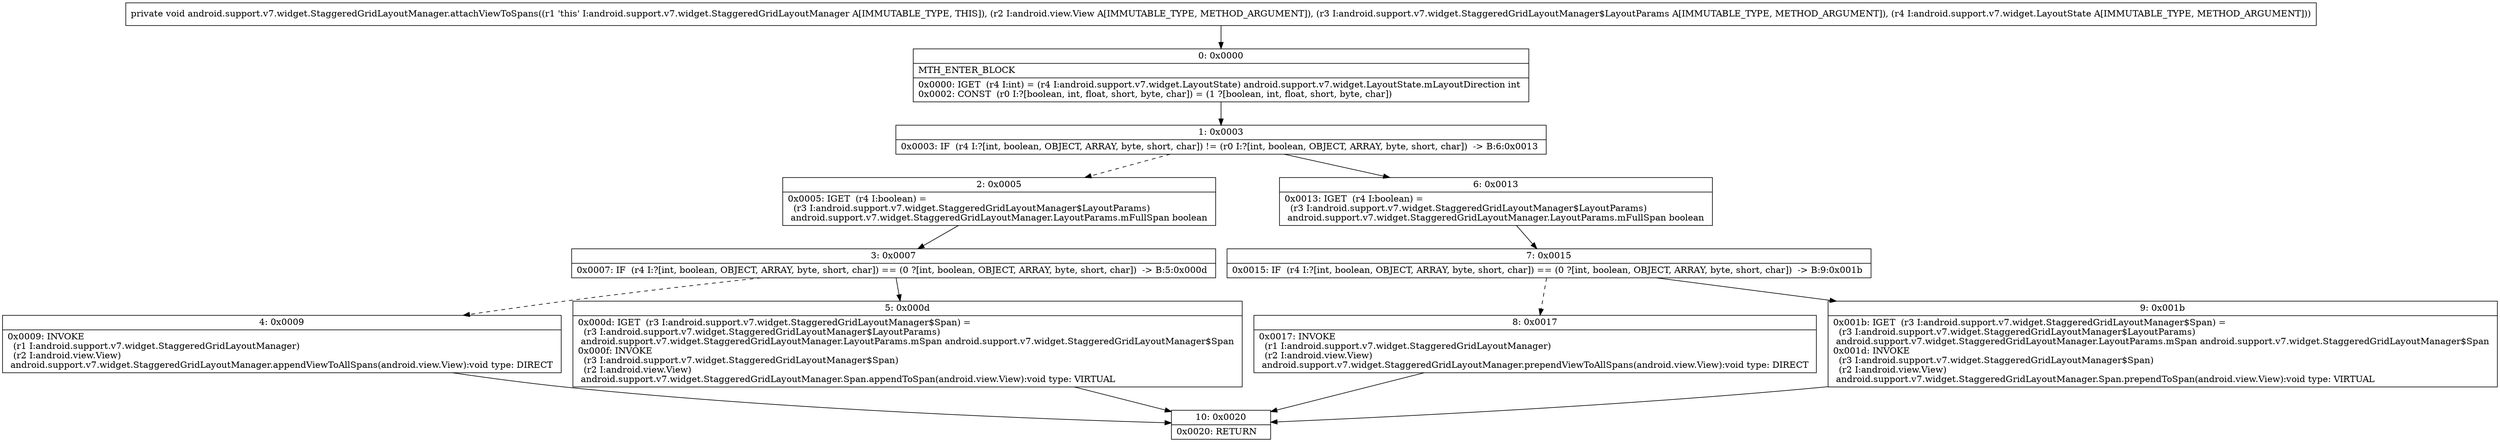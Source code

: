 digraph "CFG forandroid.support.v7.widget.StaggeredGridLayoutManager.attachViewToSpans(Landroid\/view\/View;Landroid\/support\/v7\/widget\/StaggeredGridLayoutManager$LayoutParams;Landroid\/support\/v7\/widget\/LayoutState;)V" {
Node_0 [shape=record,label="{0\:\ 0x0000|MTH_ENTER_BLOCK\l|0x0000: IGET  (r4 I:int) = (r4 I:android.support.v7.widget.LayoutState) android.support.v7.widget.LayoutState.mLayoutDirection int \l0x0002: CONST  (r0 I:?[boolean, int, float, short, byte, char]) = (1 ?[boolean, int, float, short, byte, char]) \l}"];
Node_1 [shape=record,label="{1\:\ 0x0003|0x0003: IF  (r4 I:?[int, boolean, OBJECT, ARRAY, byte, short, char]) != (r0 I:?[int, boolean, OBJECT, ARRAY, byte, short, char])  \-\> B:6:0x0013 \l}"];
Node_2 [shape=record,label="{2\:\ 0x0005|0x0005: IGET  (r4 I:boolean) = \l  (r3 I:android.support.v7.widget.StaggeredGridLayoutManager$LayoutParams)\l android.support.v7.widget.StaggeredGridLayoutManager.LayoutParams.mFullSpan boolean \l}"];
Node_3 [shape=record,label="{3\:\ 0x0007|0x0007: IF  (r4 I:?[int, boolean, OBJECT, ARRAY, byte, short, char]) == (0 ?[int, boolean, OBJECT, ARRAY, byte, short, char])  \-\> B:5:0x000d \l}"];
Node_4 [shape=record,label="{4\:\ 0x0009|0x0009: INVOKE  \l  (r1 I:android.support.v7.widget.StaggeredGridLayoutManager)\l  (r2 I:android.view.View)\l android.support.v7.widget.StaggeredGridLayoutManager.appendViewToAllSpans(android.view.View):void type: DIRECT \l}"];
Node_5 [shape=record,label="{5\:\ 0x000d|0x000d: IGET  (r3 I:android.support.v7.widget.StaggeredGridLayoutManager$Span) = \l  (r3 I:android.support.v7.widget.StaggeredGridLayoutManager$LayoutParams)\l android.support.v7.widget.StaggeredGridLayoutManager.LayoutParams.mSpan android.support.v7.widget.StaggeredGridLayoutManager$Span \l0x000f: INVOKE  \l  (r3 I:android.support.v7.widget.StaggeredGridLayoutManager$Span)\l  (r2 I:android.view.View)\l android.support.v7.widget.StaggeredGridLayoutManager.Span.appendToSpan(android.view.View):void type: VIRTUAL \l}"];
Node_6 [shape=record,label="{6\:\ 0x0013|0x0013: IGET  (r4 I:boolean) = \l  (r3 I:android.support.v7.widget.StaggeredGridLayoutManager$LayoutParams)\l android.support.v7.widget.StaggeredGridLayoutManager.LayoutParams.mFullSpan boolean \l}"];
Node_7 [shape=record,label="{7\:\ 0x0015|0x0015: IF  (r4 I:?[int, boolean, OBJECT, ARRAY, byte, short, char]) == (0 ?[int, boolean, OBJECT, ARRAY, byte, short, char])  \-\> B:9:0x001b \l}"];
Node_8 [shape=record,label="{8\:\ 0x0017|0x0017: INVOKE  \l  (r1 I:android.support.v7.widget.StaggeredGridLayoutManager)\l  (r2 I:android.view.View)\l android.support.v7.widget.StaggeredGridLayoutManager.prependViewToAllSpans(android.view.View):void type: DIRECT \l}"];
Node_9 [shape=record,label="{9\:\ 0x001b|0x001b: IGET  (r3 I:android.support.v7.widget.StaggeredGridLayoutManager$Span) = \l  (r3 I:android.support.v7.widget.StaggeredGridLayoutManager$LayoutParams)\l android.support.v7.widget.StaggeredGridLayoutManager.LayoutParams.mSpan android.support.v7.widget.StaggeredGridLayoutManager$Span \l0x001d: INVOKE  \l  (r3 I:android.support.v7.widget.StaggeredGridLayoutManager$Span)\l  (r2 I:android.view.View)\l android.support.v7.widget.StaggeredGridLayoutManager.Span.prependToSpan(android.view.View):void type: VIRTUAL \l}"];
Node_10 [shape=record,label="{10\:\ 0x0020|0x0020: RETURN   \l}"];
MethodNode[shape=record,label="{private void android.support.v7.widget.StaggeredGridLayoutManager.attachViewToSpans((r1 'this' I:android.support.v7.widget.StaggeredGridLayoutManager A[IMMUTABLE_TYPE, THIS]), (r2 I:android.view.View A[IMMUTABLE_TYPE, METHOD_ARGUMENT]), (r3 I:android.support.v7.widget.StaggeredGridLayoutManager$LayoutParams A[IMMUTABLE_TYPE, METHOD_ARGUMENT]), (r4 I:android.support.v7.widget.LayoutState A[IMMUTABLE_TYPE, METHOD_ARGUMENT])) }"];
MethodNode -> Node_0;
Node_0 -> Node_1;
Node_1 -> Node_2[style=dashed];
Node_1 -> Node_6;
Node_2 -> Node_3;
Node_3 -> Node_4[style=dashed];
Node_3 -> Node_5;
Node_4 -> Node_10;
Node_5 -> Node_10;
Node_6 -> Node_7;
Node_7 -> Node_8[style=dashed];
Node_7 -> Node_9;
Node_8 -> Node_10;
Node_9 -> Node_10;
}

